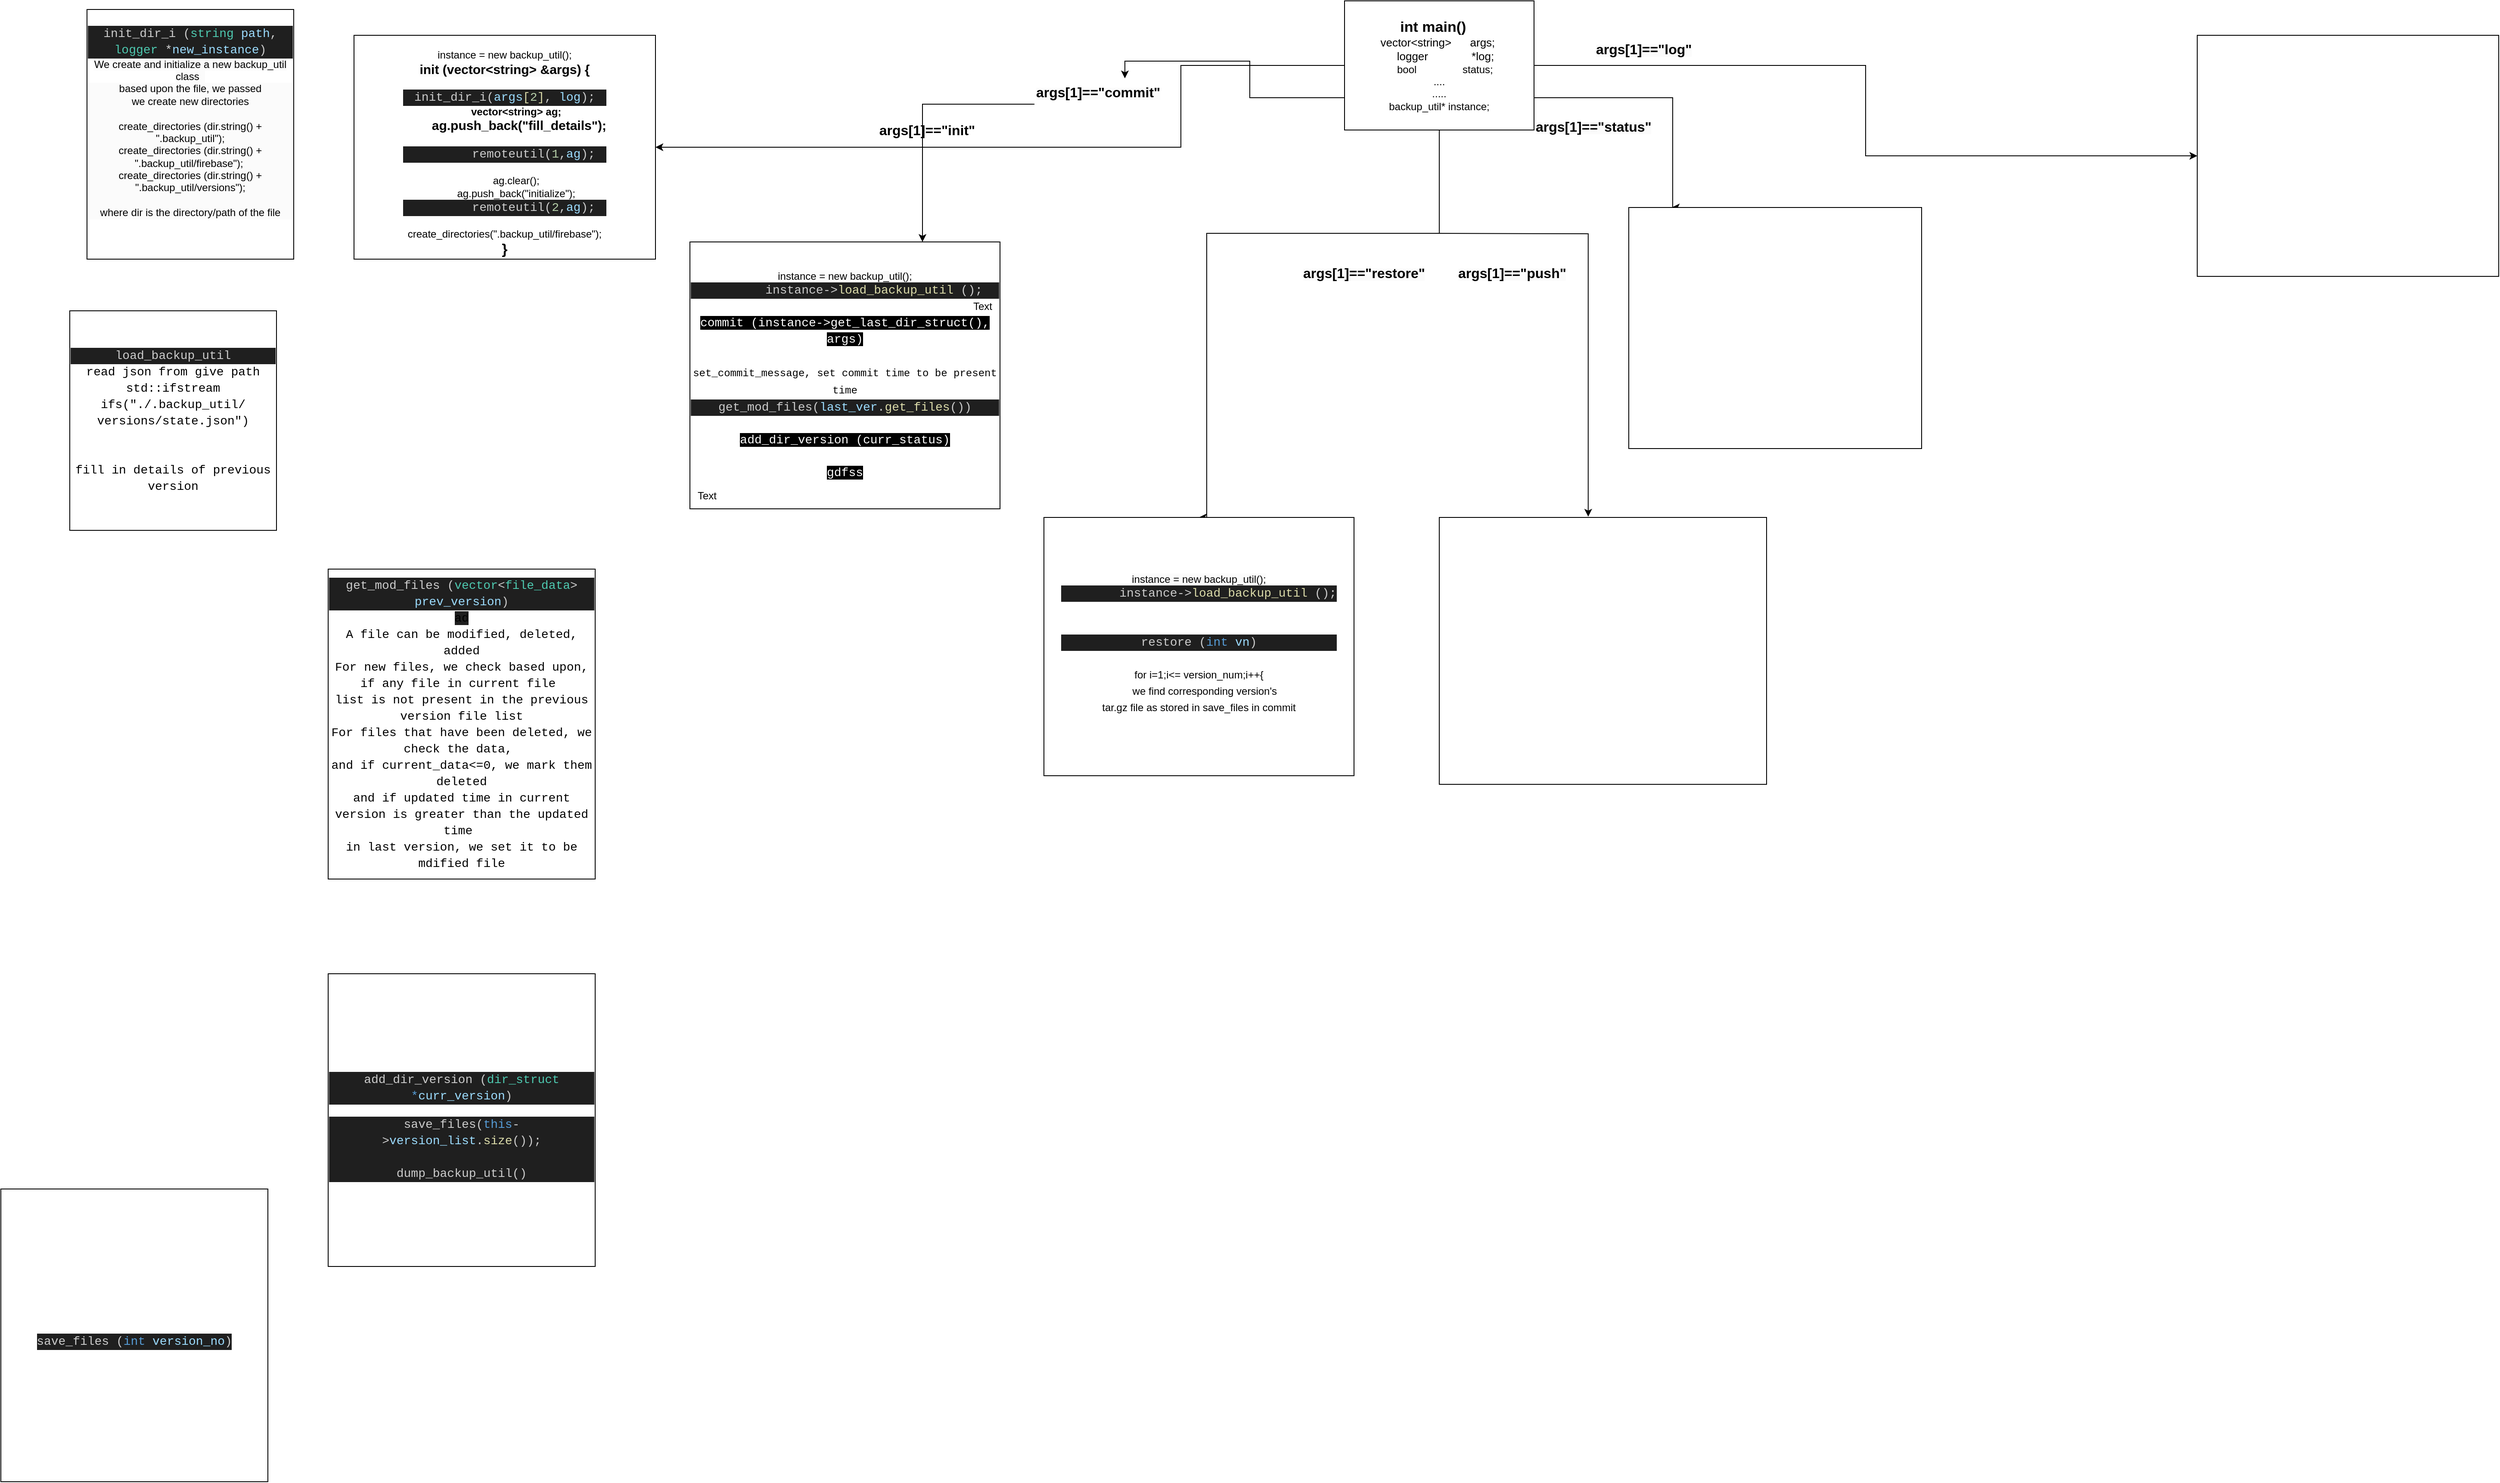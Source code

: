 <mxfile version="22.0.4" type="github">
  <diagram name="Page-1" id="U_qMfQ_dqHaO0jfc5E2Y">
    <mxGraphModel dx="4325" dy="1415" grid="1" gridSize="10" guides="1" tooltips="1" connect="1" arrows="1" fold="1" page="1" pageScale="1" pageWidth="850" pageHeight="1100" math="0" shadow="0">
      <root>
        <mxCell id="0" />
        <mxCell id="1" parent="0" />
        <mxCell id="lzudfqjjJk2nV8cWTDHu-16" style="edgeStyle=orthogonalEdgeStyle;rounded=0;orthogonalLoop=1;jettySize=auto;html=1;exitX=0;exitY=0.5;exitDx=0;exitDy=0;entryX=1;entryY=0.5;entryDx=0;entryDy=0;" edge="1" parent="1" source="lzudfqjjJk2nV8cWTDHu-1" target="lzudfqjjJk2nV8cWTDHu-4">
          <mxGeometry relative="1" as="geometry">
            <Array as="points">
              <mxPoint x="60" y="115" />
              <mxPoint x="60" y="210" />
            </Array>
          </mxGeometry>
        </mxCell>
        <mxCell id="lzudfqjjJk2nV8cWTDHu-17" style="edgeStyle=orthogonalEdgeStyle;rounded=0;orthogonalLoop=1;jettySize=auto;html=1;exitX=0;exitY=0.75;exitDx=0;exitDy=0;entryX=0.75;entryY=0;entryDx=0;entryDy=0;" edge="1" parent="1" source="lzudfqjjJk2nV8cWTDHu-26" target="lzudfqjjJk2nV8cWTDHu-2">
          <mxGeometry relative="1" as="geometry" />
        </mxCell>
        <mxCell id="lzudfqjjJk2nV8cWTDHu-18" style="edgeStyle=orthogonalEdgeStyle;rounded=0;orthogonalLoop=1;jettySize=auto;html=1;exitX=0.5;exitY=1;exitDx=0;exitDy=0;entryX=0.5;entryY=0;entryDx=0;entryDy=0;" edge="1" parent="1" source="lzudfqjjJk2nV8cWTDHu-1" target="lzudfqjjJk2nV8cWTDHu-15">
          <mxGeometry relative="1" as="geometry">
            <Array as="points">
              <mxPoint x="360" y="310" />
              <mxPoint x="90" y="310" />
              <mxPoint x="90" y="640" />
            </Array>
          </mxGeometry>
        </mxCell>
        <mxCell id="lzudfqjjJk2nV8cWTDHu-19" style="edgeStyle=orthogonalEdgeStyle;rounded=0;orthogonalLoop=1;jettySize=auto;html=1;exitX=1;exitY=0.75;exitDx=0;exitDy=0;entryX=0.25;entryY=0;entryDx=0;entryDy=0;" edge="1" parent="1" source="lzudfqjjJk2nV8cWTDHu-1">
          <mxGeometry relative="1" as="geometry">
            <mxPoint x="630" y="280.0" as="targetPoint" />
            <Array as="points">
              <mxPoint x="631" y="152" />
              <mxPoint x="631" y="280" />
            </Array>
          </mxGeometry>
        </mxCell>
        <mxCell id="lzudfqjjJk2nV8cWTDHu-21" style="edgeStyle=orthogonalEdgeStyle;rounded=0;orthogonalLoop=1;jettySize=auto;html=1;exitX=1;exitY=0.5;exitDx=0;exitDy=0;entryX=0;entryY=0.5;entryDx=0;entryDy=0;" edge="1" parent="1" source="lzudfqjjJk2nV8cWTDHu-1" target="lzudfqjjJk2nV8cWTDHu-6">
          <mxGeometry relative="1" as="geometry" />
        </mxCell>
        <mxCell id="lzudfqjjJk2nV8cWTDHu-38" style="edgeStyle=orthogonalEdgeStyle;rounded=0;orthogonalLoop=1;jettySize=auto;html=1;exitX=0.5;exitY=1;exitDx=0;exitDy=0;entryX=0.455;entryY=-0.003;entryDx=0;entryDy=0;entryPerimeter=0;" edge="1" parent="1" target="lzudfqjjJk2nV8cWTDHu-31">
          <mxGeometry relative="1" as="geometry">
            <mxPoint x="350" y="310" as="sourcePoint" />
            <mxPoint x="540" y="760" as="targetPoint" />
          </mxGeometry>
        </mxCell>
        <mxCell id="lzudfqjjJk2nV8cWTDHu-1" value="&lt;div style=&quot;font-size: 17px;&quot;&gt;&lt;b style=&quot;&quot;&gt;&lt;font style=&quot;font-size: 17px;&quot;&gt;int main()&amp;nbsp; &amp;nbsp;&lt;/font&gt;&lt;/b&gt;&lt;/div&gt;&lt;div style=&quot;font-size: 13px;&quot;&gt;&lt;font style=&quot;font-size: 13px;&quot;&gt;vector&amp;lt;string&amp;gt;&amp;nbsp; &amp;nbsp; &amp;nbsp; args;&amp;nbsp;&lt;/font&gt;&lt;/div&gt;&lt;div style=&quot;font-size: 13px;&quot;&gt;&amp;nbsp; &amp;nbsp; logger&amp;nbsp; &amp;nbsp; &amp;nbsp; &amp;nbsp; &amp;nbsp; &amp;nbsp; &amp;nbsp; *log;&lt;/div&gt;&lt;div&gt;&amp;nbsp; &amp;nbsp; bool&amp;nbsp; &amp;nbsp; &amp;nbsp; &amp;nbsp; &amp;nbsp; &amp;nbsp; &amp;nbsp; &amp;nbsp; status;&lt;/div&gt;&lt;div&gt;....&lt;/div&gt;&lt;div&gt;.....&lt;/div&gt;&lt;div&gt;backup_util* instance;&lt;/div&gt;" style="rounded=0;whiteSpace=wrap;html=1;" vertex="1" parent="1">
          <mxGeometry x="250" y="40" width="220" height="150" as="geometry" />
        </mxCell>
        <mxCell id="lzudfqjjJk2nV8cWTDHu-2" value="&lt;span style=&quot;color: rgb(0, 0, 0); font-family: Helvetica; font-size: 12px; font-style: normal; font-variant-ligatures: normal; font-variant-caps: normal; font-weight: 400; letter-spacing: normal; orphans: 2; text-align: center; text-indent: 0px; text-transform: none; widows: 2; word-spacing: 0px; -webkit-text-stroke-width: 0px; background-color: rgb(251, 251, 251); text-decoration-thickness: initial; text-decoration-style: initial; text-decoration-color: initial; float: none; display: inline !important;&quot;&gt;instance = new backup_util();&lt;/span&gt;&lt;br style=&quot;border-color: var(--border-color); color: rgb(0, 0, 0); font-family: Helvetica; font-size: 12px; font-style: normal; font-variant-ligatures: normal; font-variant-caps: normal; font-weight: 400; letter-spacing: normal; orphans: 2; text-align: center; text-indent: 0px; text-transform: none; widows: 2; word-spacing: 0px; -webkit-text-stroke-width: 0px; background-color: rgb(251, 251, 251); text-decoration-thickness: initial; text-decoration-style: initial; text-decoration-color: initial;&quot;&gt;&lt;div style=&quot;line-height: 19px;&quot;&gt;&lt;div style=&quot;font-family: Consolas, &amp;quot;Courier New&amp;quot;, monospace; font-size: 14px; color: rgb(204, 204, 204); background-color: rgb(31, 31, 31);&quot;&gt;&amp;nbsp; &amp;nbsp; &amp;nbsp; &amp;nbsp; instance-&amp;gt;&lt;span style=&quot;color: #dcdcaa;&quot;&gt;load_backup_util&lt;/span&gt; ();&lt;/div&gt;&lt;div style=&quot;font-family: Consolas, &amp;quot;Courier New&amp;quot;, monospace; font-size: 14px; color: rgb(204, 204, 204);&quot;&gt;&lt;span style=&quot;background-color: rgb(255, 255, 255);&quot;&gt;&lt;br&gt;&lt;/span&gt;&lt;/div&gt;&lt;div style=&quot;font-family: Consolas, &amp;quot;Courier New&amp;quot;, monospace; font-size: 14px;&quot;&gt;&lt;div style=&quot;line-height: 19px;&quot;&gt;&lt;font style=&quot;background-color: rgb(0, 0, 0);&quot; color=&quot;#ffffff&quot;&gt;commit (instance-&amp;gt;get_last_dir_struct(), args)&lt;/font&gt;&lt;/div&gt;&lt;/div&gt;&lt;div style=&quot;line-height: 19px;&quot;&gt;&lt;font face=&quot;Consolas, Courier New, monospace&quot;&gt;&lt;br&gt;&lt;/font&gt;&lt;/div&gt;&lt;div style=&quot;line-height: 19px;&quot;&gt;&lt;font face=&quot;Consolas, Courier New, monospace&quot;&gt;set_commit_message, set commit time to be present time&lt;/font&gt;&lt;br&gt;&lt;/div&gt;&lt;div style=&quot;line-height: 19px;&quot;&gt;&lt;div style=&quot;color: rgb(204, 204, 204); background-color: rgb(31, 31, 31); font-family: Consolas, &amp;quot;Courier New&amp;quot;, monospace; font-size: 14px; line-height: 19px;&quot;&gt;get_mod_files(&lt;span style=&quot;color: #9cdcfe;&quot;&gt;last_ver&lt;/span&gt;.&lt;span style=&quot;color: #dcdcaa;&quot;&gt;get_files&lt;/span&gt;())&lt;/div&gt;&lt;div style=&quot;color: rgb(204, 204, 204); font-family: Consolas, &amp;quot;Courier New&amp;quot;, monospace; font-size: 14px; line-height: 19px;&quot;&gt;&lt;span style=&quot;background-color: rgb(255, 255, 255);&quot;&gt;&lt;br&gt;&lt;/span&gt;&lt;/div&gt;&lt;div style=&quot;font-family: Consolas, &amp;quot;Courier New&amp;quot;, monospace; font-size: 14px; line-height: 19px;&quot;&gt;&lt;div style=&quot;line-height: 19px;&quot;&gt;&lt;span style=&quot;background-color: rgb(0, 0, 0);&quot;&gt;&lt;font color=&quot;#ffffff&quot;&gt;add_dir_version (curr_status)&lt;/font&gt;&lt;/span&gt;&lt;/div&gt;&lt;div style=&quot;line-height: 19px;&quot;&gt;&lt;span style=&quot;background-color: rgb(0, 0, 0);&quot;&gt;&lt;font color=&quot;#ffffff&quot;&gt;&lt;br&gt;&lt;/font&gt;&lt;/span&gt;&lt;/div&gt;&lt;div style=&quot;line-height: 19px;&quot;&gt;&lt;span style=&quot;background-color: rgb(0, 0, 0);&quot;&gt;&lt;font color=&quot;#ffffff&quot;&gt;gdfss&lt;/font&gt;&lt;/span&gt;&lt;/div&gt;&lt;/div&gt;&lt;/div&gt;&lt;div style=&quot;font-family: Consolas, &amp;quot;Courier New&amp;quot;, monospace; font-size: 14px; color: rgb(204, 204, 204); background-color: rgb(31, 31, 31);&quot;&gt;&lt;/div&gt;&lt;/div&gt;" style="rounded=0;whiteSpace=wrap;html=1;strokeColor=#000000;" vertex="1" parent="1">
          <mxGeometry x="-510" y="320" width="360" height="310" as="geometry" />
        </mxCell>
        <mxCell id="lzudfqjjJk2nV8cWTDHu-4" value="&lt;br&gt;instance = new backup_util();&lt;br&gt;&lt;span style=&quot;border-color: var(--border-color); orphans: 2; text-align: center; text-indent: 0px; widows: 2; text-decoration-thickness: initial; text-decoration-style: initial; text-decoration-color: initial; background-color: rgb(251, 251, 251); float: none; display: inline !important;&quot;&gt;&lt;b style=&quot;font-size: 15px;&quot;&gt;init (vector&amp;lt;string&amp;gt; &amp;amp;args) {&lt;/b&gt;&lt;br&gt;&lt;br&gt;&lt;div style=&quot;color: rgb(204, 204, 204); background-color: rgb(31, 31, 31); font-family: Consolas, &amp;quot;Courier New&amp;quot;, monospace; font-size: 14px; line-height: 19px;&quot;&gt;init_dir_i(&lt;span style=&quot;color: #9cdcfe;&quot;&gt;args&lt;/span&gt;&lt;span style=&quot;color: #dcdcaa;&quot;&gt;[&lt;/span&gt;&lt;span style=&quot;color: #b5cea8;&quot;&gt;2&lt;/span&gt;&lt;span style=&quot;color: #dcdcaa;&quot;&gt;]&lt;/span&gt;, &lt;span style=&quot;color: #9cdcfe;&quot;&gt;log&lt;/span&gt;);&lt;/div&gt;&lt;div style=&quot;&quot;&gt;&lt;b&gt;&amp;nbsp; &amp;nbsp; &amp;nbsp; &amp;nbsp; vector&amp;lt;string&amp;gt; ag;&lt;/b&gt;&lt;/div&gt;&lt;div style=&quot;&quot;&gt;&lt;span style=&quot;font-size: 15px;&quot;&gt;&lt;b&gt;&amp;nbsp; &amp;nbsp; &amp;nbsp; &amp;nbsp; ag.push_back(&quot;fill_details&quot;);&lt;/b&gt;&lt;/span&gt;&lt;/div&gt;&lt;div style=&quot;font-weight: bold;&quot;&gt;&lt;br&gt;&lt;/div&gt;&lt;div style=&quot;color: rgb(204, 204, 204); background-color: rgb(31, 31, 31); font-family: Consolas, &amp;quot;Courier New&amp;quot;, monospace; font-size: 14px; line-height: 19px;&quot;&gt;&lt;div&gt;&amp;nbsp; &amp;nbsp; &amp;nbsp; &amp;nbsp; remoteutil(&lt;span style=&quot;color: #b5cea8;&quot;&gt;1&lt;/span&gt;,&lt;span style=&quot;color: #9cdcfe;&quot;&gt;ag&lt;/span&gt;);&lt;/div&gt;&lt;div&gt;&lt;/div&gt;&lt;/div&gt;&lt;br&gt;&lt;div style=&quot;font-size: 15px;&quot;&gt;&lt;/div&gt;&lt;div&gt;&amp;nbsp; &amp;nbsp; &amp;nbsp; &amp;nbsp; ag.clear();&lt;/div&gt;&lt;div&gt;&amp;nbsp; &amp;nbsp; &amp;nbsp; &amp;nbsp; ag.push_back(&quot;initialize&quot;);&lt;/div&gt;&lt;div&gt;&lt;div style=&quot;color: rgb(204, 204, 204); background-color: rgb(31, 31, 31); font-family: Consolas, &amp;quot;Courier New&amp;quot;, monospace; font-size: 14px; line-height: 19px;&quot;&gt;&lt;div&gt;&amp;nbsp; &amp;nbsp; &amp;nbsp; &amp;nbsp; remoteutil(&lt;span style=&quot;color: #b5cea8;&quot;&gt;2&lt;/span&gt;,&lt;span style=&quot;color: #9cdcfe;&quot;&gt;ag&lt;/span&gt;);&lt;/div&gt;&lt;div&gt;&lt;/div&gt;&lt;/div&gt;&lt;/div&gt;&lt;/span&gt;&lt;br style=&quot;border-color: var(--border-color); color: rgb(0, 0, 0); font-family: Helvetica; font-size: 12px; font-style: normal; font-variant-ligatures: normal; font-variant-caps: normal; font-weight: 400; letter-spacing: normal; orphans: 2; text-align: center; text-indent: 0px; text-transform: none; widows: 2; word-spacing: 0px; -webkit-text-stroke-width: 0px; background-color: rgb(251, 251, 251); text-decoration-thickness: initial; text-decoration-style: initial; text-decoration-color: initial;&quot;&gt;&lt;span style=&quot;background-color: initial;&quot;&gt;create_directories(&quot;.backup_util/firebase&quot;);&lt;/span&gt;&lt;br&gt;&lt;div&gt;&lt;b&gt;&lt;font style=&quot;font-size: 17px;&quot;&gt;}&lt;/font&gt;&lt;/b&gt;&lt;/div&gt;" style="rounded=0;whiteSpace=wrap;html=1;" vertex="1" parent="1">
          <mxGeometry x="-900" y="80" width="350" height="260" as="geometry" />
        </mxCell>
        <mxCell id="lzudfqjjJk2nV8cWTDHu-6" value="" style="rounded=0;whiteSpace=wrap;html=1;" vertex="1" parent="1">
          <mxGeometry x="1240" y="80" width="350" height="280" as="geometry" />
        </mxCell>
        <mxCell id="lzudfqjjJk2nV8cWTDHu-15" value="&lt;br&gt;&lt;span style=&quot;border-color: var(--border-color); color: rgb(0, 0, 0); font-family: Helvetica; font-size: 12px; font-style: normal; font-variant-ligatures: normal; font-variant-caps: normal; font-weight: 400; letter-spacing: normal; orphans: 2; text-align: center; text-indent: 0px; text-transform: none; widows: 2; word-spacing: 0px; -webkit-text-stroke-width: 0px; background-color: rgb(251, 251, 251); text-decoration-thickness: initial; text-decoration-style: initial; text-decoration-color: initial; float: none; display: inline !important;&quot;&gt;instance = new backup_util();&lt;/span&gt;&lt;br style=&quot;border-color: var(--border-color); color: rgb(0, 0, 0); font-family: Helvetica; font-size: 12px; font-style: normal; font-variant-ligatures: normal; font-variant-caps: normal; font-weight: 400; letter-spacing: normal; orphans: 2; text-align: center; text-indent: 0px; text-transform: none; widows: 2; word-spacing: 0px; -webkit-text-stroke-width: 0px; background-color: rgb(251, 251, 251); text-decoration-thickness: initial; text-decoration-style: initial; text-decoration-color: initial;&quot;&gt;&lt;div style=&quot;border-color: var(--border-color); line-height: 19px;&quot;&gt;&lt;div style=&quot;border-color: var(--border-color); font-style: normal; font-variant-ligatures: normal; font-variant-caps: normal; font-weight: 400; letter-spacing: normal; orphans: 2; text-align: center; text-indent: 0px; text-transform: none; widows: 2; word-spacing: 0px; -webkit-text-stroke-width: 0px; text-decoration-thickness: initial; text-decoration-style: initial; text-decoration-color: initial; font-family: Consolas, &amp;quot;Courier New&amp;quot;, monospace; font-size: 14px; color: rgb(204, 204, 204); background-color: rgb(31, 31, 31);&quot;&gt;&amp;nbsp; &amp;nbsp; &amp;nbsp; &amp;nbsp; instance-&amp;gt;&lt;span style=&quot;border-color: var(--border-color); color: rgb(220, 220, 170);&quot;&gt;load_backup_util&lt;/span&gt;&lt;span&gt;&amp;nbsp;&lt;/span&gt;();&lt;/div&gt;&lt;div style=&quot;border-color: var(--border-color); line-height: 19px;&quot;&gt;&lt;br&gt;&lt;/div&gt;&lt;div style=&quot;border-color: var(--border-color); line-height: 19px;&quot;&gt;&lt;br&gt;&lt;/div&gt;&lt;div style=&quot;color: rgb(204, 204, 204); background-color: rgb(31, 31, 31); font-family: Consolas, &amp;quot;Courier New&amp;quot;, monospace; font-size: 14px; line-height: 19px;&quot;&gt;restore (&lt;span style=&quot;color: #569cd6;&quot;&gt;int&lt;/span&gt; &lt;span style=&quot;color: #9cdcfe;&quot;&gt;vn&lt;/span&gt;)&lt;/div&gt;&lt;div style=&quot;border-color: var(--border-color); line-height: 19px;&quot;&gt;&lt;br&gt;&lt;/div&gt;&lt;div style=&quot;border-color: var(--border-color); line-height: 19px;&quot;&gt;for i=1;i&amp;lt;= version_num;i++{&lt;/div&gt;&lt;div style=&quot;border-color: var(--border-color); line-height: 19px;&quot;&gt;&amp;nbsp; &amp;nbsp; we find corresponding version&#39;s&lt;/div&gt;&lt;div style=&quot;border-color: var(--border-color); line-height: 19px;&quot;&gt;tar.gz file as stored in save_files in commit&lt;/div&gt;&lt;br&gt;&lt;/div&gt;" style="rounded=0;whiteSpace=wrap;html=1;" vertex="1" parent="1">
          <mxGeometry x="-99" y="640" width="360" height="300" as="geometry" />
        </mxCell>
        <mxCell id="lzudfqjjJk2nV8cWTDHu-24" value="" style="rounded=0;whiteSpace=wrap;html=1;" vertex="1" parent="1">
          <mxGeometry x="580" y="280" width="340" height="280" as="geometry" />
        </mxCell>
        <mxCell id="lzudfqjjJk2nV8cWTDHu-25" value="&lt;b&gt;&lt;font style=&quot;font-size: 16px;&quot;&gt;args[1]==&quot;init&quot;&lt;/font&gt;&lt;/b&gt;" style="text;html=1;align=center;verticalAlign=middle;resizable=0;points=[];autosize=1;strokeColor=none;fillColor=none;" vertex="1" parent="1">
          <mxGeometry x="-300" y="175" width="130" height="30" as="geometry" />
        </mxCell>
        <mxCell id="lzudfqjjJk2nV8cWTDHu-27" value="&lt;b style=&quot;border-color: var(--border-color); color: rgb(0, 0, 0); font-family: Helvetica; font-size: 12px; font-style: normal; font-variant-ligatures: normal; font-variant-caps: normal; letter-spacing: normal; orphans: 2; text-align: center; text-indent: 0px; text-transform: none; widows: 2; word-spacing: 0px; -webkit-text-stroke-width: 0px; background-color: rgb(251, 251, 251); text-decoration-thickness: initial; text-decoration-style: initial; text-decoration-color: initial;&quot;&gt;&lt;font style=&quot;border-color: var(--border-color); font-size: 16px;&quot;&gt;args[1]==&quot;restore&quot;&lt;/font&gt;&lt;/b&gt;" style="text;whiteSpace=wrap;html=1;" vertex="1" parent="1">
          <mxGeometry x="200" y="340" width="140" height="40" as="geometry" />
        </mxCell>
        <mxCell id="lzudfqjjJk2nV8cWTDHu-28" value="&lt;b style=&quot;border-color: var(--border-color); color: rgb(0, 0, 0); font-family: Helvetica; font-size: 12px; font-style: normal; font-variant-ligatures: normal; font-variant-caps: normal; letter-spacing: normal; orphans: 2; text-align: center; text-indent: 0px; text-transform: none; widows: 2; word-spacing: 0px; -webkit-text-stroke-width: 0px; background-color: rgb(251, 251, 251); text-decoration-thickness: initial; text-decoration-style: initial; text-decoration-color: initial;&quot;&gt;&lt;font style=&quot;border-color: var(--border-color); font-size: 16px;&quot;&gt;args[1]==&quot;status&quot;&lt;/font&gt;&lt;/b&gt;" style="text;whiteSpace=wrap;html=1;" vertex="1" parent="1">
          <mxGeometry x="470" y="170" width="140" height="40" as="geometry" />
        </mxCell>
        <mxCell id="lzudfqjjJk2nV8cWTDHu-30" value="&lt;b style=&quot;border-color: var(--border-color); color: rgb(0, 0, 0); font-family: Helvetica; font-size: 12px; font-style: normal; font-variant-ligatures: normal; font-variant-caps: normal; letter-spacing: normal; orphans: 2; text-align: center; text-indent: 0px; text-transform: none; widows: 2; word-spacing: 0px; -webkit-text-stroke-width: 0px; background-color: rgb(251, 251, 251); text-decoration-thickness: initial; text-decoration-style: initial; text-decoration-color: initial;&quot;&gt;&lt;font style=&quot;border-color: var(--border-color); font-size: 16px;&quot;&gt;args[1]==&quot;log&quot;&lt;/font&gt;&lt;/b&gt;" style="text;whiteSpace=wrap;html=1;" vertex="1" parent="1">
          <mxGeometry x="540" y="80" width="140" height="40" as="geometry" />
        </mxCell>
        <mxCell id="lzudfqjjJk2nV8cWTDHu-31" value="" style="rounded=0;whiteSpace=wrap;html=1;" vertex="1" parent="1">
          <mxGeometry x="360" y="640" width="380" height="310" as="geometry" />
        </mxCell>
        <mxCell id="lzudfqjjJk2nV8cWTDHu-39" value="&lt;b style=&quot;border-color: var(--border-color); color: rgb(0, 0, 0); font-family: Helvetica; font-size: 12px; font-style: normal; font-variant-ligatures: normal; font-variant-caps: normal; letter-spacing: normal; orphans: 2; text-align: center; text-indent: 0px; text-transform: none; widows: 2; word-spacing: 0px; -webkit-text-stroke-width: 0px; background-color: rgb(251, 251, 251); text-decoration-thickness: initial; text-decoration-style: initial; text-decoration-color: initial;&quot;&gt;&lt;font style=&quot;border-color: var(--border-color); font-size: 16px;&quot;&gt;args[1]==&quot;push&quot;&lt;/font&gt;&lt;/b&gt;" style="text;whiteSpace=wrap;html=1;" vertex="1" parent="1">
          <mxGeometry x="380" y="340" width="140" height="40" as="geometry" />
        </mxCell>
        <mxCell id="lzudfqjjJk2nV8cWTDHu-43" value="" style="edgeStyle=orthogonalEdgeStyle;rounded=0;orthogonalLoop=1;jettySize=auto;html=1;exitX=0;exitY=0.75;exitDx=0;exitDy=0;entryX=0.75;entryY=0;entryDx=0;entryDy=0;" edge="1" parent="1" source="lzudfqjjJk2nV8cWTDHu-1" target="lzudfqjjJk2nV8cWTDHu-26">
          <mxGeometry relative="1" as="geometry">
            <mxPoint x="250" y="153" as="sourcePoint" />
            <mxPoint x="-130" y="280" as="targetPoint" />
          </mxGeometry>
        </mxCell>
        <mxCell id="lzudfqjjJk2nV8cWTDHu-26" value="&lt;b style=&quot;border-color: var(--border-color); color: rgb(0, 0, 0); font-family: Helvetica; font-size: 12px; font-style: normal; font-variant-ligatures: normal; font-variant-caps: normal; letter-spacing: normal; orphans: 2; text-align: center; text-indent: 0px; text-transform: none; widows: 2; word-spacing: 0px; -webkit-text-stroke-width: 0px; background-color: rgb(251, 251, 251); text-decoration-thickness: initial; text-decoration-style: initial; text-decoration-color: initial;&quot;&gt;&lt;font style=&quot;border-color: var(--border-color); font-size: 16px;&quot;&gt;args[1]==&quot;commit&quot;&lt;/font&gt;&lt;/b&gt;" style="text;whiteSpace=wrap;html=1;" vertex="1" parent="1">
          <mxGeometry x="-110" y="130" width="140" height="40" as="geometry" />
        </mxCell>
        <mxCell id="lzudfqjjJk2nV8cWTDHu-48" value="&lt;div style=&quot;color: rgb(204, 204, 204); background-color: rgb(31, 31, 31); font-family: Consolas, &amp;quot;Courier New&amp;quot;, monospace; font-size: 14px; line-height: 19px;&quot;&gt;&lt;div&gt;init_dir_i (&lt;span style=&quot;color: #4ec9b0;&quot;&gt;string&lt;/span&gt; &lt;span style=&quot;color: #9cdcfe;&quot;&gt;path&lt;/span&gt;, &lt;span style=&quot;color: #4ec9b0;&quot;&gt;logger&lt;/span&gt; &lt;span style=&quot;color: #d4d4d4;&quot;&gt;*&lt;/span&gt;&lt;span style=&quot;color: #9cdcfe;&quot;&gt;new_instance&lt;/span&gt;)&lt;/div&gt;&lt;div&gt;&lt;/div&gt;&lt;/div&gt;&lt;span style=&quot;color: rgb(0, 0, 0); font-family: Helvetica; font-size: 12px; font-style: normal; font-variant-ligatures: normal; font-variant-caps: normal; font-weight: 400; letter-spacing: normal; orphans: 2; text-align: center; text-indent: 0px; text-transform: none; widows: 2; word-spacing: 0px; -webkit-text-stroke-width: 0px; background-color: rgb(251, 251, 251); text-decoration-thickness: initial; text-decoration-style: initial; text-decoration-color: initial; float: none; display: inline !important;&quot;&gt;We create and initialize a new backup_util class&amp;nbsp;&amp;nbsp;&lt;/span&gt;&lt;br style=&quot;border-color: var(--border-color); color: rgb(0, 0, 0); font-family: Helvetica; font-size: 12px; font-style: normal; font-variant-ligatures: normal; font-variant-caps: normal; font-weight: 400; letter-spacing: normal; orphans: 2; text-align: center; text-indent: 0px; text-transform: none; widows: 2; word-spacing: 0px; -webkit-text-stroke-width: 0px; background-color: rgb(251, 251, 251); text-decoration-thickness: initial; text-decoration-style: initial; text-decoration-color: initial;&quot;&gt;&lt;div style=&quot;border-color: var(--border-color); color: rgb(0, 0, 0); font-family: Helvetica; font-size: 12px; font-style: normal; font-variant-ligatures: normal; font-variant-caps: normal; font-weight: 400; letter-spacing: normal; orphans: 2; text-align: center; text-indent: 0px; text-transform: none; widows: 2; word-spacing: 0px; -webkit-text-stroke-width: 0px; background-color: rgb(251, 251, 251); text-decoration-thickness: initial; text-decoration-style: initial; text-decoration-color: initial;&quot;&gt;based upon the file, we passed&lt;/div&gt;&lt;div style=&quot;border-color: var(--border-color); color: rgb(0, 0, 0); font-family: Helvetica; font-size: 12px; font-style: normal; font-variant-ligatures: normal; font-variant-caps: normal; font-weight: 400; letter-spacing: normal; orphans: 2; text-align: center; text-indent: 0px; text-transform: none; widows: 2; word-spacing: 0px; -webkit-text-stroke-width: 0px; background-color: rgb(251, 251, 251); text-decoration-thickness: initial; text-decoration-style: initial; text-decoration-color: initial;&quot;&gt;we create new directories&lt;/div&gt;&lt;div style=&quot;border-color: var(--border-color); color: rgb(0, 0, 0); font-family: Helvetica; font-size: 12px; font-style: normal; font-variant-ligatures: normal; font-variant-caps: normal; font-weight: 400; letter-spacing: normal; orphans: 2; text-align: center; text-indent: 0px; text-transform: none; widows: 2; word-spacing: 0px; -webkit-text-stroke-width: 0px; background-color: rgb(251, 251, 251); text-decoration-thickness: initial; text-decoration-style: initial; text-decoration-color: initial;&quot;&gt;&lt;br style=&quot;border-color: var(--border-color);&quot;&gt;&lt;/div&gt;&lt;div style=&quot;border-color: var(--border-color); color: rgb(0, 0, 0); font-family: Helvetica; font-size: 12px; font-style: normal; font-variant-ligatures: normal; font-variant-caps: normal; font-weight: 400; letter-spacing: normal; orphans: 2; text-align: center; text-indent: 0px; text-transform: none; widows: 2; word-spacing: 0px; -webkit-text-stroke-width: 0px; background-color: rgb(251, 251, 251); text-decoration-thickness: initial; text-decoration-style: initial; text-decoration-color: initial;&quot;&gt;create_directories (dir.string() + &quot;.backup_util&quot;);&lt;br style=&quot;border-color: var(--border-color);&quot;&gt;&lt;/div&gt;&lt;div style=&quot;border-color: var(--border-color); color: rgb(0, 0, 0); font-family: Helvetica; font-size: 12px; font-style: normal; font-variant-ligatures: normal; font-variant-caps: normal; font-weight: 400; letter-spacing: normal; orphans: 2; text-align: center; text-indent: 0px; text-transform: none; widows: 2; word-spacing: 0px; -webkit-text-stroke-width: 0px; background-color: rgb(251, 251, 251); text-decoration-thickness: initial; text-decoration-style: initial; text-decoration-color: initial;&quot;&gt;create_directories (dir.string() + &quot;.backup_util/firebase&quot;);&amp;nbsp;&lt;br style=&quot;border-color: var(--border-color);&quot;&gt;&lt;/div&gt;&lt;div style=&quot;border-color: var(--border-color); color: rgb(0, 0, 0); font-family: Helvetica; font-size: 12px; font-style: normal; font-variant-ligatures: normal; font-variant-caps: normal; font-weight: 400; letter-spacing: normal; orphans: 2; text-align: center; text-indent: 0px; text-transform: none; widows: 2; word-spacing: 0px; -webkit-text-stroke-width: 0px; background-color: rgb(251, 251, 251); text-decoration-thickness: initial; text-decoration-style: initial; text-decoration-color: initial;&quot;&gt;create_directories (dir.string() + &quot;.backup_util/versions&quot;);&lt;br style=&quot;border-color: var(--border-color);&quot;&gt;&lt;/div&gt;&lt;div style=&quot;border-color: var(--border-color); color: rgb(0, 0, 0); font-family: Helvetica; font-size: 12px; font-style: normal; font-variant-ligatures: normal; font-variant-caps: normal; font-weight: 400; letter-spacing: normal; orphans: 2; text-align: center; text-indent: 0px; text-transform: none; widows: 2; word-spacing: 0px; -webkit-text-stroke-width: 0px; background-color: rgb(251, 251, 251); text-decoration-thickness: initial; text-decoration-style: initial; text-decoration-color: initial;&quot;&gt;&lt;br style=&quot;border-color: var(--border-color);&quot;&gt;&lt;/div&gt;&lt;div style=&quot;border-color: var(--border-color); color: rgb(0, 0, 0); font-family: Helvetica; font-size: 12px; font-style: normal; font-variant-ligatures: normal; font-variant-caps: normal; font-weight: 400; letter-spacing: normal; orphans: 2; text-align: center; text-indent: 0px; text-transform: none; widows: 2; word-spacing: 0px; -webkit-text-stroke-width: 0px; background-color: rgb(251, 251, 251); text-decoration-thickness: initial; text-decoration-style: initial; text-decoration-color: initial;&quot;&gt;where dir is the directory/path of the file&lt;br style=&quot;border-color: var(--border-color);&quot;&gt;&lt;/div&gt;&lt;br class=&quot;Apple-interchange-newline&quot;&gt;&lt;br&gt;" style="rounded=0;whiteSpace=wrap;html=1;" vertex="1" parent="1">
          <mxGeometry x="-1210" y="50" width="240" height="290" as="geometry" />
        </mxCell>
        <mxCell id="lzudfqjjJk2nV8cWTDHu-57" value="&lt;div style=&quot;font-family: Consolas, &amp;quot;Courier New&amp;quot;, monospace; font-size: 14px; line-height: 19px;&quot;&gt;&lt;div style=&quot;color: rgb(204, 204, 204); background-color: rgb(31, 31, 31); line-height: 19px;&quot;&gt;load_backup_util&lt;/div&gt;&lt;/div&gt;&lt;div style=&quot;font-family: Consolas, &amp;quot;Courier New&amp;quot;, monospace; font-size: 14px; line-height: 19px;&quot;&gt;read json from give path&lt;/div&gt;&lt;div style=&quot;font-family: Consolas, &amp;quot;Courier New&amp;quot;, monospace; font-size: 14px; line-height: 19px;&quot;&gt;std::ifstream ifs(&quot;./.backup_util/&lt;/div&gt;&lt;div style=&quot;font-family: Consolas, &amp;quot;Courier New&amp;quot;, monospace; font-size: 14px; line-height: 19px;&quot;&gt;versions/state.json&quot;)&lt;/div&gt;&lt;div style=&quot;font-family: Consolas, &amp;quot;Courier New&amp;quot;, monospace; font-size: 14px; line-height: 19px;&quot;&gt;&lt;br&gt;&lt;/div&gt;&lt;div style=&quot;font-family: Consolas, &amp;quot;Courier New&amp;quot;, monospace; font-size: 14px; line-height: 19px;&quot;&gt;&lt;br&gt;&lt;/div&gt;&lt;div style=&quot;font-family: Consolas, &amp;quot;Courier New&amp;quot;, monospace; font-size: 14px; line-height: 19px;&quot;&gt;fill in details of previous version&lt;/div&gt;" style="rounded=0;whiteSpace=wrap;html=1;" vertex="1" parent="1">
          <mxGeometry x="-1230" y="400" width="240" height="255" as="geometry" />
        </mxCell>
        <mxCell id="lzudfqjjJk2nV8cWTDHu-60" value="&lt;div style=&quot;color: rgb(204, 204, 204); background-color: rgb(31, 31, 31); font-family: Consolas, &amp;quot;Courier New&amp;quot;, monospace; font-size: 14px; line-height: 19px;&quot;&gt;get_mod_files (&lt;span style=&quot;color: #4ec9b0;&quot;&gt;vector&lt;/span&gt;&amp;lt;&lt;span style=&quot;color: #4ec9b0;&quot;&gt;file_data&lt;/span&gt;&amp;gt; &lt;span style=&quot;color: #9cdcfe;&quot;&gt;prev_version&lt;/span&gt;)&lt;/div&gt;&lt;div style=&quot;font-family: Consolas, &amp;quot;Courier New&amp;quot;, monospace; font-size: 14px; line-height: 19px;&quot;&gt;&lt;span style=&quot;background-color: rgb(31, 31, 31);&quot;&gt;ad&lt;/span&gt;&lt;/div&gt;&lt;div style=&quot;font-family: Consolas, &amp;quot;Courier New&amp;quot;, monospace; font-size: 14px; line-height: 19px;&quot;&gt;&lt;span style=&quot;background-color: rgb(255, 255, 255);&quot;&gt;A file can be modified, deleted, added&lt;/span&gt;&lt;/div&gt;&lt;div style=&quot;font-family: Consolas, &amp;quot;Courier New&amp;quot;, monospace; font-size: 14px; line-height: 19px;&quot;&gt;&lt;span style=&quot;background-color: rgb(255, 255, 255);&quot;&gt;&lt;div style=&quot;line-height: 19px;&quot;&gt;For new files, we check based upon, if any file in current file&amp;nbsp;&lt;/div&gt;&lt;div style=&quot;line-height: 19px;&quot;&gt;list is not present in the previous version file list&lt;/div&gt;&lt;div style=&quot;line-height: 19px;&quot;&gt;&lt;div style=&quot;line-height: 19px;&quot;&gt;For files that have been deleted, we check the data,&amp;nbsp;&lt;/div&gt;&lt;div style=&quot;line-height: 19px;&quot;&gt;and if current_data&amp;lt;=0, we mark them deleted&lt;/div&gt;&lt;div style=&quot;line-height: 19px;&quot;&gt;and if updated time in current version is greater than the updated time&amp;nbsp;&lt;/div&gt;&lt;div style=&quot;line-height: 19px;&quot;&gt;in last version, we set it to be mdified file&lt;/div&gt;&lt;/div&gt;&lt;/span&gt;&lt;/div&gt;" style="rounded=0;whiteSpace=wrap;html=1;" vertex="1" parent="1">
          <mxGeometry x="-930" y="700" width="310" height="360" as="geometry" />
        </mxCell>
        <mxCell id="lzudfqjjJk2nV8cWTDHu-61" value="Text" style="text;html=1;strokeColor=none;fillColor=none;align=center;verticalAlign=middle;whiteSpace=wrap;rounded=0;" vertex="1" parent="1">
          <mxGeometry x="-520" y="600" width="60" height="30" as="geometry" />
        </mxCell>
        <mxCell id="lzudfqjjJk2nV8cWTDHu-64" value="&lt;br&gt;&lt;div style=&quot;color: rgb(204, 204, 204); background-color: rgb(31, 31, 31); font-family: Consolas, &amp;quot;Courier New&amp;quot;, monospace; font-weight: normal; font-size: 14px; line-height: 19px;&quot;&gt;&lt;div style=&quot;line-height: 19px;&quot;&gt;add_dir_version (&lt;span style=&quot;color: #4ec9b0;&quot;&gt;dir_struct&lt;/span&gt; &lt;span style=&quot;color: #569cd6;&quot;&gt;*&lt;/span&gt;&lt;span style=&quot;color: #9cdcfe;&quot;&gt;curr_version&lt;/span&gt;)&lt;/div&gt;&lt;/div&gt;&lt;br&gt;&lt;div style=&quot;color: rgb(204, 204, 204); background-color: rgb(31, 31, 31); font-family: Consolas, &amp;quot;Courier New&amp;quot;, monospace; font-size: 14px; line-height: 19px;&quot;&gt;save_files(&lt;span style=&quot;color: #569cd6;&quot;&gt;this&lt;/span&gt;-&amp;gt;&lt;span style=&quot;color: #9cdcfe;&quot;&gt;version_list&lt;/span&gt;.&lt;span style=&quot;color: #dcdcaa;&quot;&gt;size&lt;/span&gt;());&lt;/div&gt;&lt;div style=&quot;color: rgb(204, 204, 204); background-color: rgb(31, 31, 31); font-family: Consolas, &amp;quot;Courier New&amp;quot;, monospace; font-size: 14px; line-height: 19px;&quot;&gt;&lt;br&gt;&lt;/div&gt;&lt;div style=&quot;color: rgb(204, 204, 204); background-color: rgb(31, 31, 31); font-family: Consolas, &amp;quot;Courier New&amp;quot;, monospace; font-size: 14px; line-height: 19px;&quot;&gt;dump_backup_util()&lt;br&gt;&lt;/div&gt;" style="rounded=0;whiteSpace=wrap;html=1;" vertex="1" parent="1">
          <mxGeometry x="-930" y="1170" width="310" height="340" as="geometry" />
        </mxCell>
        <mxCell id="lzudfqjjJk2nV8cWTDHu-67" value="&lt;br&gt;&lt;div style=&quot;color: rgb(204, 204, 204); background-color: rgb(31, 31, 31); font-family: Consolas, &amp;quot;Courier New&amp;quot;, monospace; font-weight: normal; font-size: 14px; line-height: 19px;&quot;&gt;&lt;div style=&quot;line-height: 19px;&quot;&gt;&lt;div style=&quot;line-height: 19px;&quot;&gt;save_files (&lt;span style=&quot;color: #569cd6;&quot;&gt;int&lt;/span&gt; &lt;span style=&quot;color: #9cdcfe;&quot;&gt;version_no&lt;/span&gt;)&lt;/div&gt;&lt;/div&gt;&lt;/div&gt;" style="rounded=0;whiteSpace=wrap;html=1;" vertex="1" parent="1">
          <mxGeometry x="-1310" y="1420" width="310" height="340" as="geometry" />
        </mxCell>
        <mxCell id="lzudfqjjJk2nV8cWTDHu-68" value="Text" style="text;html=1;strokeColor=none;fillColor=none;align=center;verticalAlign=middle;whiteSpace=wrap;rounded=0;" vertex="1" parent="1">
          <mxGeometry x="-200" y="380" width="60" height="30" as="geometry" />
        </mxCell>
      </root>
    </mxGraphModel>
  </diagram>
</mxfile>
